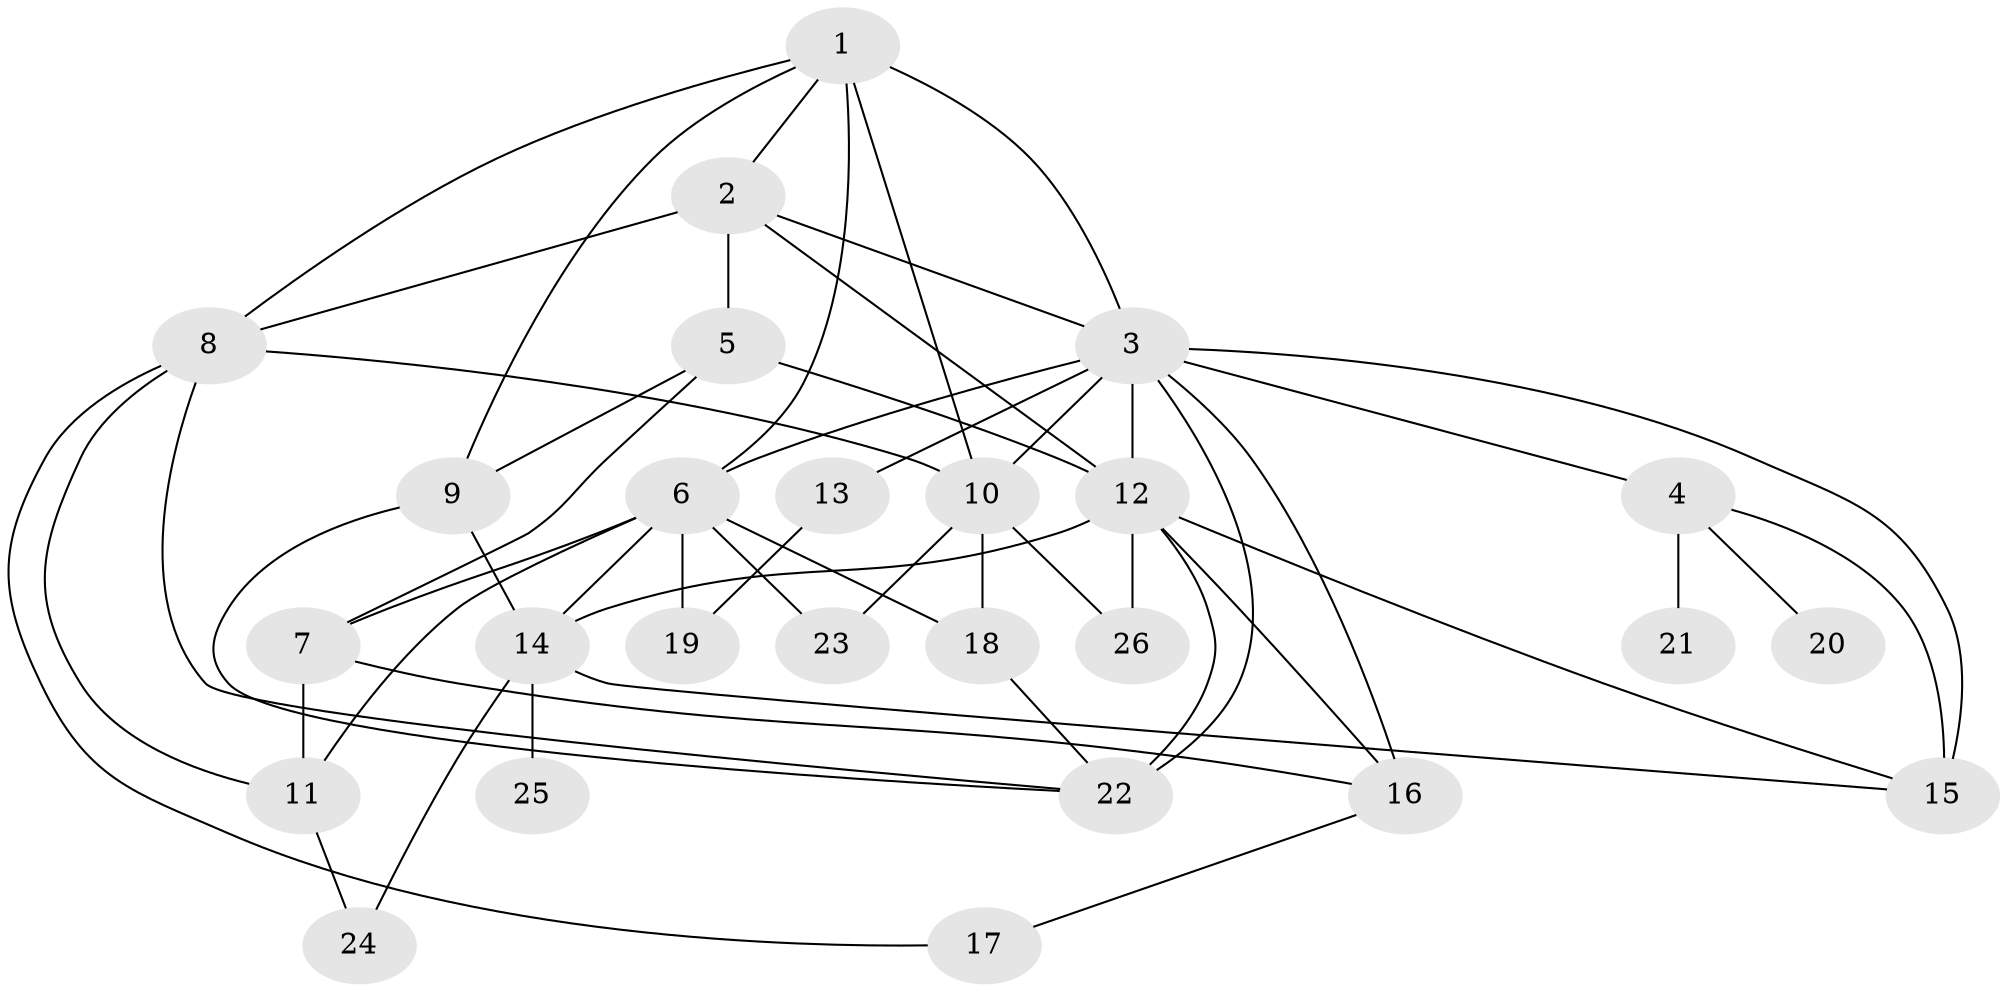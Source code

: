 // original degree distribution, {8: 0.011627906976744186, 4: 0.13953488372093023, 1: 0.1511627906976744, 10: 0.011627906976744186, 5: 0.09302325581395349, 6: 0.023255813953488372, 2: 0.27906976744186046, 3: 0.29069767441860467}
// Generated by graph-tools (version 1.1) at 2025/49/03/04/25 22:49:12]
// undirected, 26 vertices, 53 edges
graph export_dot {
  node [color=gray90,style=filled];
  1;
  2;
  3;
  4;
  5;
  6;
  7;
  8;
  9;
  10;
  11;
  12;
  13;
  14;
  15;
  16;
  17;
  18;
  19;
  20;
  21;
  22;
  23;
  24;
  25;
  26;
  1 -- 2 [weight=1.0];
  1 -- 3 [weight=2.0];
  1 -- 6 [weight=1.0];
  1 -- 8 [weight=1.0];
  1 -- 9 [weight=1.0];
  1 -- 10 [weight=1.0];
  2 -- 3 [weight=1.0];
  2 -- 5 [weight=1.0];
  2 -- 8 [weight=1.0];
  2 -- 12 [weight=2.0];
  3 -- 4 [weight=2.0];
  3 -- 6 [weight=1.0];
  3 -- 10 [weight=1.0];
  3 -- 12 [weight=3.0];
  3 -- 13 [weight=1.0];
  3 -- 15 [weight=2.0];
  3 -- 16 [weight=2.0];
  3 -- 22 [weight=1.0];
  4 -- 15 [weight=1.0];
  4 -- 20 [weight=1.0];
  4 -- 21 [weight=1.0];
  5 -- 7 [weight=1.0];
  5 -- 9 [weight=1.0];
  5 -- 12 [weight=2.0];
  6 -- 7 [weight=1.0];
  6 -- 11 [weight=1.0];
  6 -- 14 [weight=1.0];
  6 -- 18 [weight=1.0];
  6 -- 19 [weight=1.0];
  6 -- 23 [weight=1.0];
  7 -- 11 [weight=1.0];
  7 -- 16 [weight=1.0];
  8 -- 10 [weight=1.0];
  8 -- 11 [weight=1.0];
  8 -- 17 [weight=1.0];
  8 -- 22 [weight=1.0];
  9 -- 14 [weight=1.0];
  9 -- 22 [weight=1.0];
  10 -- 18 [weight=1.0];
  10 -- 23 [weight=1.0];
  10 -- 26 [weight=1.0];
  11 -- 24 [weight=1.0];
  12 -- 14 [weight=3.0];
  12 -- 15 [weight=1.0];
  12 -- 16 [weight=1.0];
  12 -- 22 [weight=2.0];
  12 -- 26 [weight=1.0];
  13 -- 19 [weight=1.0];
  14 -- 15 [weight=1.0];
  14 -- 24 [weight=1.0];
  14 -- 25 [weight=1.0];
  16 -- 17 [weight=1.0];
  18 -- 22 [weight=1.0];
}
